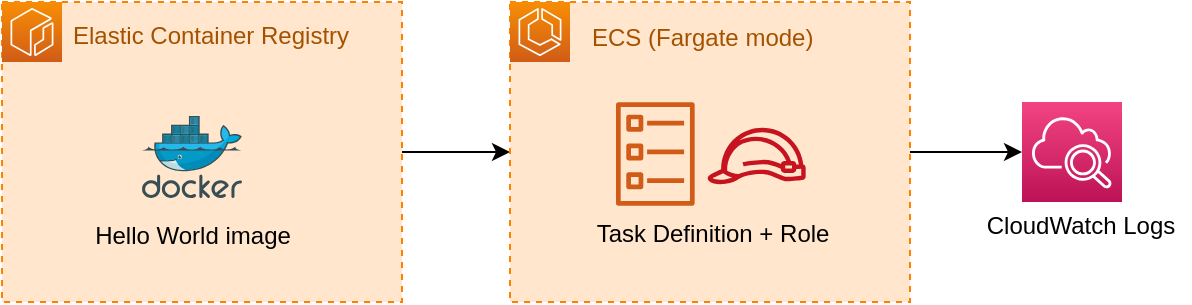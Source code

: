 <mxfile version="14.1.8" type="device"><diagram id="VrJSyCtyyk0UYBWMlAai" name="Page-1"><mxGraphModel dx="1086" dy="806" grid="1" gridSize="10" guides="1" tooltips="1" connect="1" arrows="1" fold="1" page="1" pageScale="1" pageWidth="850" pageHeight="1100" background="none" math="0" shadow="0"><root><mxCell id="0"/><mxCell id="1" parent="0"/><mxCell id="QdxIhTnpTWXZocjNDHDb-6" value="" style="group" parent="1" vertex="1" connectable="0"><mxGeometry x="160" y="300" width="200" height="150" as="geometry"/></mxCell><mxCell id="CpfxMeXxCXW5DumJ89Vl-29" value="" style="fillColor=#ffe6cc;dashed=1;verticalAlign=top;fontStyle=0;align=center;strokeColor=#FF8000;" parent="QdxIhTnpTWXZocjNDHDb-6" vertex="1"><mxGeometry width="200" height="150" as="geometry"/></mxCell><mxCell id="CpfxMeXxCXW5DumJ89Vl-22" value="&lt;font color=&quot;#a35200&quot;&gt;Elastic Container Registry&lt;/font&gt;" style="text;html=1;resizable=0;autosize=1;align=center;verticalAlign=middle;points=[];fillColor=none;strokeColor=none;rounded=0;" parent="QdxIhTnpTWXZocjNDHDb-6" vertex="1"><mxGeometry x="29" y="6.5" width="150" height="20" as="geometry"/></mxCell><mxCell id="NlKCs_8bWHIFVsABnSRH-2" value="" style="outlineConnect=0;fontColor=#232F3E;gradientColor=#F78E04;gradientDirection=north;fillColor=#D05C17;strokeColor=#ffffff;dashed=0;verticalLabelPosition=bottom;verticalAlign=top;align=center;html=1;fontSize=12;fontStyle=0;aspect=fixed;shape=mxgraph.aws4.resourceIcon;resIcon=mxgraph.aws4.ecr;" parent="QdxIhTnpTWXZocjNDHDb-6" vertex="1"><mxGeometry width="30" height="30" as="geometry"/></mxCell><mxCell id="NlKCs_8bWHIFVsABnSRH-26" style="edgeStyle=orthogonalEdgeStyle;rounded=0;orthogonalLoop=1;jettySize=auto;html=1;exitX=1;exitY=0.5;exitDx=0;exitDy=0;entryX=0;entryY=0.5;entryDx=0;entryDy=0;fontColor=#9C4744;" parent="1" source="CpfxMeXxCXW5DumJ89Vl-29" target="NlKCs_8bWHIFVsABnSRH-17" edge="1"><mxGeometry relative="1" as="geometry"/></mxCell><mxCell id="NlKCs_8bWHIFVsABnSRH-28" style="edgeStyle=orthogonalEdgeStyle;rounded=0;orthogonalLoop=1;jettySize=auto;html=1;fontColor=#9C4744;" parent="1" source="NlKCs_8bWHIFVsABnSRH-17" target="CpfxMeXxCXW5DumJ89Vl-1" edge="1"><mxGeometry relative="1" as="geometry"/></mxCell><mxCell id="NlKCs_8bWHIFVsABnSRH-17" value="" style="fillColor=#ffe6cc;dashed=1;verticalAlign=top;fontStyle=0;align=center;strokeColor=#FF8000;" parent="1" vertex="1"><mxGeometry x="414" y="300" width="200" height="150" as="geometry"/></mxCell><mxCell id="NlKCs_8bWHIFVsABnSRH-18" value="&lt;font color=&quot;#a35200&quot;&gt;ECS (Fargate mode)&lt;/font&gt;" style="text;html=1;resizable=0;autosize=1;align=left;verticalAlign=middle;points=[];fillColor=none;strokeColor=none;rounded=0;" parent="1" vertex="1"><mxGeometry x="453" y="307.5" width="130" height="20" as="geometry"/></mxCell><mxCell id="NlKCs_8bWHIFVsABnSRH-24" value="" style="outlineConnect=0;fontColor=#232F3E;gradientColor=#F78E04;gradientDirection=north;fillColor=#D05C17;strokeColor=#ffffff;dashed=0;verticalLabelPosition=bottom;verticalAlign=top;align=center;html=1;fontSize=12;fontStyle=0;aspect=fixed;shape=mxgraph.aws4.resourceIcon;resIcon=mxgraph.aws4.ecs;" parent="1" vertex="1"><mxGeometry x="414" y="300" width="30" height="30" as="geometry"/></mxCell><mxCell id="QdxIhTnpTWXZocjNDHDb-1" value="" style="group" parent="1" vertex="1" connectable="0"><mxGeometry x="450" y="350" width="130" height="76" as="geometry"/></mxCell><mxCell id="QdxIhTnpTWXZocjNDHDb-2" value="" style="outlineConnect=0;fontColor=#232F3E;gradientColor=none;fillColor=#D05C17;strokeColor=none;dashed=0;verticalLabelPosition=bottom;verticalAlign=top;align=center;html=1;fontSize=12;fontStyle=0;aspect=fixed;pointerEvents=1;shape=mxgraph.aws4.ecs_task;" parent="QdxIhTnpTWXZocjNDHDb-1" vertex="1"><mxGeometry x="17" width="39.33" height="52" as="geometry"/></mxCell><mxCell id="QdxIhTnpTWXZocjNDHDb-3" value="Task Definition + Role" style="text;html=1;resizable=0;autosize=1;align=center;verticalAlign=middle;points=[];fillColor=none;strokeColor=none;rounded=0;" parent="QdxIhTnpTWXZocjNDHDb-1" vertex="1"><mxGeometry y="56" width="130" height="20" as="geometry"/></mxCell><mxCell id="QdxIhTnpTWXZocjNDHDb-4" value="" style="outlineConnect=0;fontColor=#232F3E;gradientColor=none;fillColor=#C7131F;strokeColor=none;dashed=0;verticalLabelPosition=bottom;verticalAlign=top;align=center;html=1;fontSize=12;fontStyle=0;aspect=fixed;pointerEvents=1;shape=mxgraph.aws4.role;" parent="QdxIhTnpTWXZocjNDHDb-1" vertex="1"><mxGeometry x="62.33" y="12.9" width="50" height="28.21" as="geometry"/></mxCell><mxCell id="QdxIhTnpTWXZocjNDHDb-5" value="" style="group" parent="1" vertex="1" connectable="0"><mxGeometry x="200" y="357" width="110" height="70" as="geometry"/></mxCell><mxCell id="NlKCs_8bWHIFVsABnSRH-5" value="" style="aspect=fixed;html=1;points=[];align=center;image;fontSize=12;image=img/lib/mscae/Docker.svg;strokeColor=#FF8000;" parent="QdxIhTnpTWXZocjNDHDb-5" vertex="1"><mxGeometry x="30" width="50" height="41" as="geometry"/></mxCell><mxCell id="NlKCs_8bWHIFVsABnSRH-13" value="Hello World image" style="text;html=1;resizable=0;autosize=1;align=center;verticalAlign=middle;points=[];fillColor=none;strokeColor=none;rounded=0;" parent="QdxIhTnpTWXZocjNDHDb-5" vertex="1"><mxGeometry y="50" width="110" height="20" as="geometry"/></mxCell><mxCell id="QWu6Cbnm1mBU-UAdfVFX-1" value="" style="group" vertex="1" connectable="0" parent="1"><mxGeometry x="644" y="350" width="110" height="72" as="geometry"/></mxCell><mxCell id="CpfxMeXxCXW5DumJ89Vl-1" value="" style="outlineConnect=0;fontColor=#232F3E;gradientColor=#F34482;gradientDirection=north;fillColor=#BC1356;strokeColor=#ffffff;dashed=0;verticalLabelPosition=bottom;verticalAlign=top;align=center;html=1;fontSize=12;fontStyle=0;aspect=fixed;shape=mxgraph.aws4.resourceIcon;resIcon=mxgraph.aws4.cloudwatch_2;" parent="QWu6Cbnm1mBU-UAdfVFX-1" vertex="1"><mxGeometry x="26" width="50" height="50" as="geometry"/></mxCell><mxCell id="CpfxMeXxCXW5DumJ89Vl-16" value="CloudWatch Logs" style="text;html=1;resizable=0;autosize=1;align=center;verticalAlign=middle;points=[];fillColor=none;strokeColor=none;rounded=0;" parent="QWu6Cbnm1mBU-UAdfVFX-1" vertex="1"><mxGeometry y="52" width="110" height="20" as="geometry"/></mxCell></root></mxGraphModel></diagram></mxfile>
